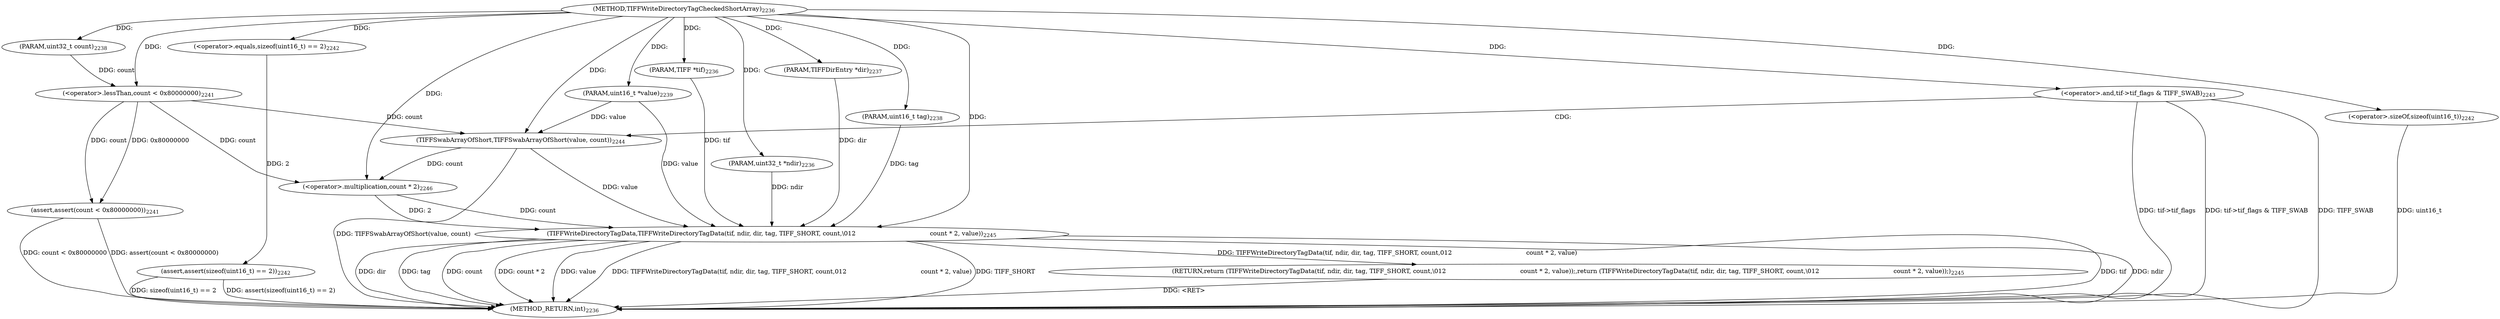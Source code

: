 digraph "TIFFWriteDirectoryTagCheckedShortArray" {  
"69992" [label = <(METHOD,TIFFWriteDirectoryTagCheckedShortArray)<SUB>2236</SUB>> ]
"70031" [label = <(METHOD_RETURN,int)<SUB>2236</SUB>> ]
"69993" [label = <(PARAM,TIFF *tif)<SUB>2236</SUB>> ]
"69994" [label = <(PARAM,uint32_t *ndir)<SUB>2236</SUB>> ]
"69995" [label = <(PARAM,TIFFDirEntry *dir)<SUB>2237</SUB>> ]
"69996" [label = <(PARAM,uint16_t tag)<SUB>2238</SUB>> ]
"69997" [label = <(PARAM,uint32_t count)<SUB>2238</SUB>> ]
"69998" [label = <(PARAM,uint16_t *value)<SUB>2239</SUB>> ]
"70000" [label = <(assert,assert(count &lt; 0x80000000))<SUB>2241</SUB>> ]
"70004" [label = <(assert,assert(sizeof(uint16_t) == 2))<SUB>2242</SUB>> ]
"70019" [label = <(RETURN,return (TIFFWriteDirectoryTagData(tif, ndir, dir, tag, TIFF_SHORT, count,\012                                      count * 2, value));,return (TIFFWriteDirectoryTagData(tif, ndir, dir, tag, TIFF_SHORT, count,\012                                      count * 2, value));)<SUB>2245</SUB>> ]
"70010" [label = <(&lt;operator&gt;.and,tif-&gt;tif_flags &amp; TIFF_SWAB)<SUB>2243</SUB>> ]
"70020" [label = <(TIFFWriteDirectoryTagData,TIFFWriteDirectoryTagData(tif, ndir, dir, tag, TIFF_SHORT, count,\012                                      count * 2, value))<SUB>2245</SUB>> ]
"70001" [label = <(&lt;operator&gt;.lessThan,count &lt; 0x80000000)<SUB>2241</SUB>> ]
"70005" [label = <(&lt;operator&gt;.equals,sizeof(uint16_t) == 2)<SUB>2242</SUB>> ]
"70016" [label = <(TIFFSwabArrayOfShort,TIFFSwabArrayOfShort(value, count))<SUB>2244</SUB>> ]
"70006" [label = <(&lt;operator&gt;.sizeOf,sizeof(uint16_t))<SUB>2242</SUB>> ]
"70027" [label = <(&lt;operator&gt;.multiplication,count * 2)<SUB>2246</SUB>> ]
  "70019" -> "70031"  [ label = "DDG: &lt;RET&gt;"] 
  "70000" -> "70031"  [ label = "DDG: count &lt; 0x80000000"] 
  "70000" -> "70031"  [ label = "DDG: assert(count &lt; 0x80000000)"] 
  "70004" -> "70031"  [ label = "DDG: sizeof(uint16_t) == 2"] 
  "70004" -> "70031"  [ label = "DDG: assert(sizeof(uint16_t) == 2)"] 
  "70010" -> "70031"  [ label = "DDG: tif-&gt;tif_flags"] 
  "70010" -> "70031"  [ label = "DDG: tif-&gt;tif_flags &amp; TIFF_SWAB"] 
  "70016" -> "70031"  [ label = "DDG: TIFFSwabArrayOfShort(value, count)"] 
  "70020" -> "70031"  [ label = "DDG: tif"] 
  "70020" -> "70031"  [ label = "DDG: ndir"] 
  "70020" -> "70031"  [ label = "DDG: dir"] 
  "70020" -> "70031"  [ label = "DDG: tag"] 
  "70020" -> "70031"  [ label = "DDG: count"] 
  "70020" -> "70031"  [ label = "DDG: count * 2"] 
  "70020" -> "70031"  [ label = "DDG: value"] 
  "70020" -> "70031"  [ label = "DDG: TIFFWriteDirectoryTagData(tif, ndir, dir, tag, TIFF_SHORT, count,\012                                      count * 2, value)"] 
  "70006" -> "70031"  [ label = "DDG: uint16_t"] 
  "70010" -> "70031"  [ label = "DDG: TIFF_SWAB"] 
  "70020" -> "70031"  [ label = "DDG: TIFF_SHORT"] 
  "69992" -> "69993"  [ label = "DDG: "] 
  "69992" -> "69994"  [ label = "DDG: "] 
  "69992" -> "69995"  [ label = "DDG: "] 
  "69992" -> "69996"  [ label = "DDG: "] 
  "69992" -> "69997"  [ label = "DDG: "] 
  "69992" -> "69998"  [ label = "DDG: "] 
  "70020" -> "70019"  [ label = "DDG: TIFFWriteDirectoryTagData(tif, ndir, dir, tag, TIFF_SHORT, count,\012                                      count * 2, value)"] 
  "70001" -> "70000"  [ label = "DDG: count"] 
  "70001" -> "70000"  [ label = "DDG: 0x80000000"] 
  "70005" -> "70004"  [ label = "DDG: 2"] 
  "69997" -> "70001"  [ label = "DDG: count"] 
  "69992" -> "70001"  [ label = "DDG: "] 
  "69992" -> "70005"  [ label = "DDG: "] 
  "69992" -> "70010"  [ label = "DDG: "] 
  "69993" -> "70020"  [ label = "DDG: tif"] 
  "69992" -> "70020"  [ label = "DDG: "] 
  "69994" -> "70020"  [ label = "DDG: ndir"] 
  "69995" -> "70020"  [ label = "DDG: dir"] 
  "69996" -> "70020"  [ label = "DDG: tag"] 
  "70027" -> "70020"  [ label = "DDG: count"] 
  "70027" -> "70020"  [ label = "DDG: 2"] 
  "70016" -> "70020"  [ label = "DDG: value"] 
  "69998" -> "70020"  [ label = "DDG: value"] 
  "69992" -> "70006"  [ label = "DDG: "] 
  "69998" -> "70016"  [ label = "DDG: value"] 
  "69992" -> "70016"  [ label = "DDG: "] 
  "70001" -> "70016"  [ label = "DDG: count"] 
  "70001" -> "70027"  [ label = "DDG: count"] 
  "70016" -> "70027"  [ label = "DDG: count"] 
  "69992" -> "70027"  [ label = "DDG: "] 
  "70010" -> "70016"  [ label = "CDG: "] 
}
